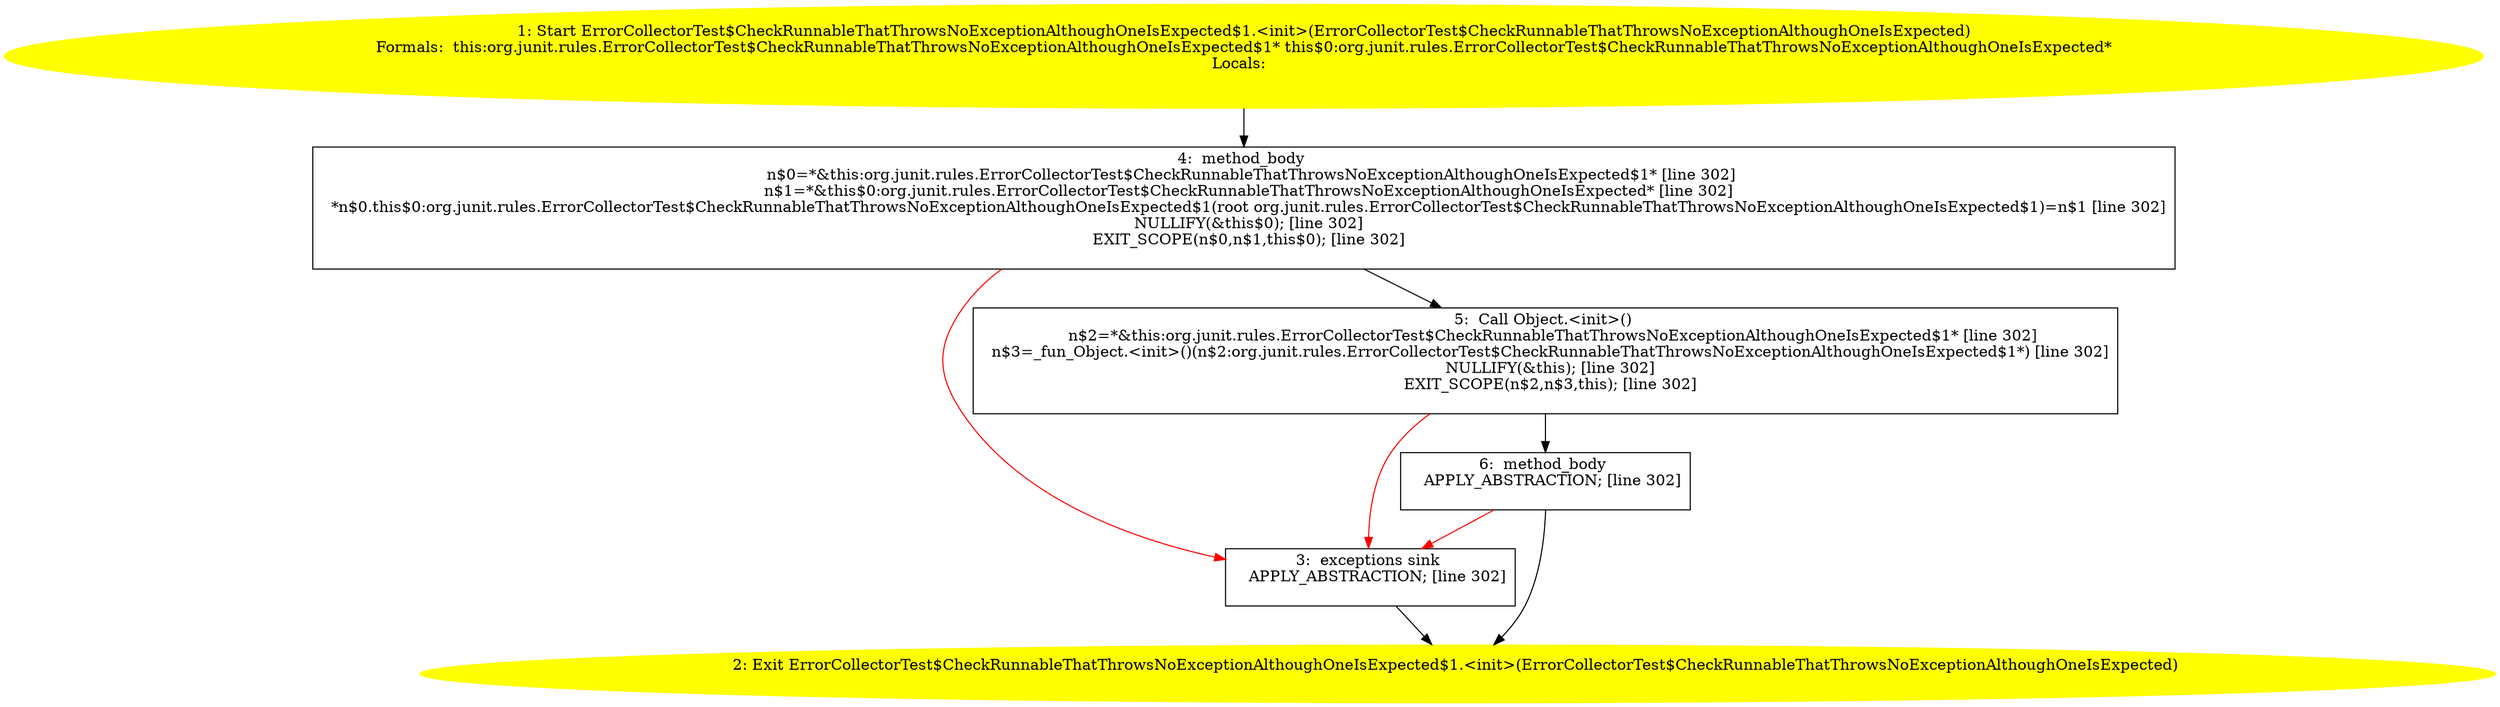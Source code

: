 /* @generated */
digraph cfg {
"org.junit.rules.ErrorCollectorTest$CheckRunnableThatThrowsNoExceptionAlthoughOneIsExpected$1.<init>(.711202315081b943e88ebefe185f0bd5_1" [label="1: Start ErrorCollectorTest$CheckRunnableThatThrowsNoExceptionAlthoughOneIsExpected$1.<init>(ErrorCollectorTest$CheckRunnableThatThrowsNoExceptionAlthoughOneIsExpected)\nFormals:  this:org.junit.rules.ErrorCollectorTest$CheckRunnableThatThrowsNoExceptionAlthoughOneIsExpected$1* this$0:org.junit.rules.ErrorCollectorTest$CheckRunnableThatThrowsNoExceptionAlthoughOneIsExpected*\nLocals:  \n  " color=yellow style=filled]
	

	 "org.junit.rules.ErrorCollectorTest$CheckRunnableThatThrowsNoExceptionAlthoughOneIsExpected$1.<init>(.711202315081b943e88ebefe185f0bd5_1" -> "org.junit.rules.ErrorCollectorTest$CheckRunnableThatThrowsNoExceptionAlthoughOneIsExpected$1.<init>(.711202315081b943e88ebefe185f0bd5_4" ;
"org.junit.rules.ErrorCollectorTest$CheckRunnableThatThrowsNoExceptionAlthoughOneIsExpected$1.<init>(.711202315081b943e88ebefe185f0bd5_2" [label="2: Exit ErrorCollectorTest$CheckRunnableThatThrowsNoExceptionAlthoughOneIsExpected$1.<init>(ErrorCollectorTest$CheckRunnableThatThrowsNoExceptionAlthoughOneIsExpected) \n  " color=yellow style=filled]
	

"org.junit.rules.ErrorCollectorTest$CheckRunnableThatThrowsNoExceptionAlthoughOneIsExpected$1.<init>(.711202315081b943e88ebefe185f0bd5_3" [label="3:  exceptions sink \n   APPLY_ABSTRACTION; [line 302]\n " shape="box"]
	

	 "org.junit.rules.ErrorCollectorTest$CheckRunnableThatThrowsNoExceptionAlthoughOneIsExpected$1.<init>(.711202315081b943e88ebefe185f0bd5_3" -> "org.junit.rules.ErrorCollectorTest$CheckRunnableThatThrowsNoExceptionAlthoughOneIsExpected$1.<init>(.711202315081b943e88ebefe185f0bd5_2" ;
"org.junit.rules.ErrorCollectorTest$CheckRunnableThatThrowsNoExceptionAlthoughOneIsExpected$1.<init>(.711202315081b943e88ebefe185f0bd5_4" [label="4:  method_body \n   n$0=*&this:org.junit.rules.ErrorCollectorTest$CheckRunnableThatThrowsNoExceptionAlthoughOneIsExpected$1* [line 302]\n  n$1=*&this$0:org.junit.rules.ErrorCollectorTest$CheckRunnableThatThrowsNoExceptionAlthoughOneIsExpected* [line 302]\n  *n$0.this$0:org.junit.rules.ErrorCollectorTest$CheckRunnableThatThrowsNoExceptionAlthoughOneIsExpected$1(root org.junit.rules.ErrorCollectorTest$CheckRunnableThatThrowsNoExceptionAlthoughOneIsExpected$1)=n$1 [line 302]\n  NULLIFY(&this$0); [line 302]\n  EXIT_SCOPE(n$0,n$1,this$0); [line 302]\n " shape="box"]
	

	 "org.junit.rules.ErrorCollectorTest$CheckRunnableThatThrowsNoExceptionAlthoughOneIsExpected$1.<init>(.711202315081b943e88ebefe185f0bd5_4" -> "org.junit.rules.ErrorCollectorTest$CheckRunnableThatThrowsNoExceptionAlthoughOneIsExpected$1.<init>(.711202315081b943e88ebefe185f0bd5_5" ;
	 "org.junit.rules.ErrorCollectorTest$CheckRunnableThatThrowsNoExceptionAlthoughOneIsExpected$1.<init>(.711202315081b943e88ebefe185f0bd5_4" -> "org.junit.rules.ErrorCollectorTest$CheckRunnableThatThrowsNoExceptionAlthoughOneIsExpected$1.<init>(.711202315081b943e88ebefe185f0bd5_3" [color="red" ];
"org.junit.rules.ErrorCollectorTest$CheckRunnableThatThrowsNoExceptionAlthoughOneIsExpected$1.<init>(.711202315081b943e88ebefe185f0bd5_5" [label="5:  Call Object.<init>() \n   n$2=*&this:org.junit.rules.ErrorCollectorTest$CheckRunnableThatThrowsNoExceptionAlthoughOneIsExpected$1* [line 302]\n  n$3=_fun_Object.<init>()(n$2:org.junit.rules.ErrorCollectorTest$CheckRunnableThatThrowsNoExceptionAlthoughOneIsExpected$1*) [line 302]\n  NULLIFY(&this); [line 302]\n  EXIT_SCOPE(n$2,n$3,this); [line 302]\n " shape="box"]
	

	 "org.junit.rules.ErrorCollectorTest$CheckRunnableThatThrowsNoExceptionAlthoughOneIsExpected$1.<init>(.711202315081b943e88ebefe185f0bd5_5" -> "org.junit.rules.ErrorCollectorTest$CheckRunnableThatThrowsNoExceptionAlthoughOneIsExpected$1.<init>(.711202315081b943e88ebefe185f0bd5_6" ;
	 "org.junit.rules.ErrorCollectorTest$CheckRunnableThatThrowsNoExceptionAlthoughOneIsExpected$1.<init>(.711202315081b943e88ebefe185f0bd5_5" -> "org.junit.rules.ErrorCollectorTest$CheckRunnableThatThrowsNoExceptionAlthoughOneIsExpected$1.<init>(.711202315081b943e88ebefe185f0bd5_3" [color="red" ];
"org.junit.rules.ErrorCollectorTest$CheckRunnableThatThrowsNoExceptionAlthoughOneIsExpected$1.<init>(.711202315081b943e88ebefe185f0bd5_6" [label="6:  method_body \n   APPLY_ABSTRACTION; [line 302]\n " shape="box"]
	

	 "org.junit.rules.ErrorCollectorTest$CheckRunnableThatThrowsNoExceptionAlthoughOneIsExpected$1.<init>(.711202315081b943e88ebefe185f0bd5_6" -> "org.junit.rules.ErrorCollectorTest$CheckRunnableThatThrowsNoExceptionAlthoughOneIsExpected$1.<init>(.711202315081b943e88ebefe185f0bd5_2" ;
	 "org.junit.rules.ErrorCollectorTest$CheckRunnableThatThrowsNoExceptionAlthoughOneIsExpected$1.<init>(.711202315081b943e88ebefe185f0bd5_6" -> "org.junit.rules.ErrorCollectorTest$CheckRunnableThatThrowsNoExceptionAlthoughOneIsExpected$1.<init>(.711202315081b943e88ebefe185f0bd5_3" [color="red" ];
}
